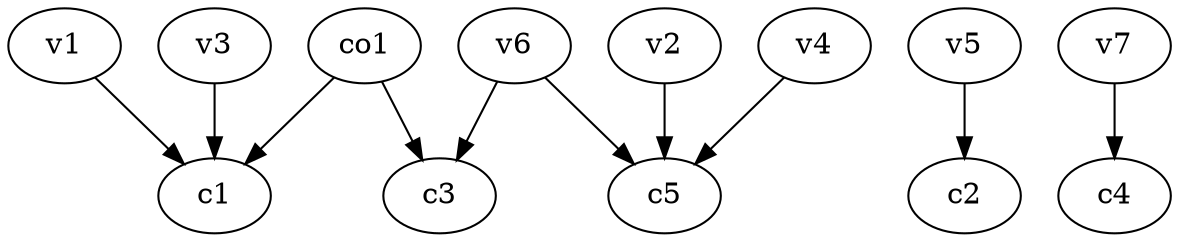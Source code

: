 strict digraph  {
c1;
c2;
c3;
c4;
c5;
v1;
v2;
v3;
v4;
v5;
v6;
v7;
co1;
v1 -> c1  [weight=1];
v2 -> c5  [weight=1];
v3 -> c1  [weight=1];
v4 -> c5  [weight=1];
v5 -> c2  [weight=1];
v6 -> c3  [weight=1];
v6 -> c5  [weight=1];
v7 -> c4  [weight=1];
co1 -> c1  [weight=1];
co1 -> c3  [weight=1];
}
